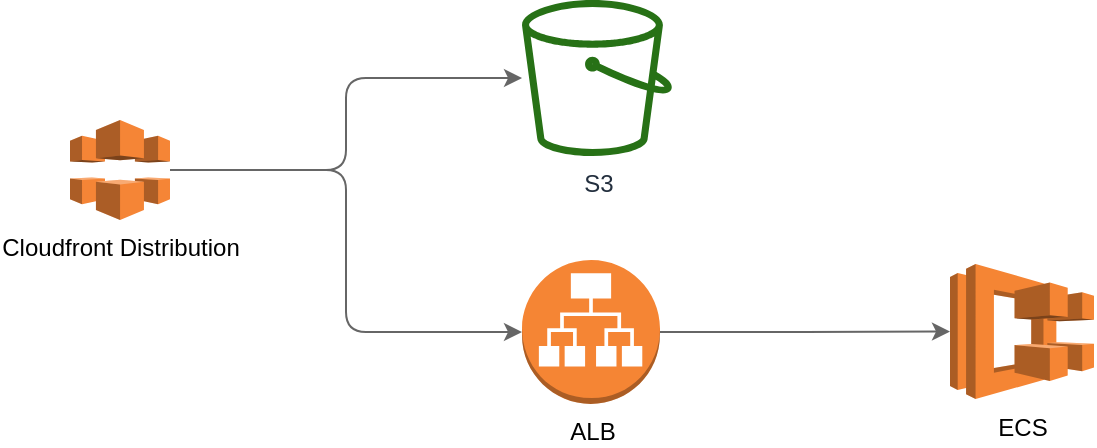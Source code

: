 <mxfile version="14.8.5" type="github"><diagram id="VDvM6ZGQYi0lNVrqk9vk" name="Page-1"><mxGraphModel dx="946" dy="531" grid="1" gridSize="10" guides="1" tooltips="1" connect="1" arrows="1" fold="1" page="1" pageScale="1" pageWidth="850" pageHeight="1100" math="0" shadow="0"><root><mxCell id="0"/><mxCell id="1" parent="0"/><mxCell id="84ZtpdJkmAsvTm-Z6-mu-5" style="edgeStyle=orthogonalEdgeStyle;rounded=1;orthogonalLoop=1;jettySize=auto;html=1;strokeColor=#666666;" edge="1" parent="1" source="84ZtpdJkmAsvTm-Z6-mu-1" target="84ZtpdJkmAsvTm-Z6-mu-2"><mxGeometry relative="1" as="geometry"/></mxCell><mxCell id="84ZtpdJkmAsvTm-Z6-mu-6" style="edgeStyle=orthogonalEdgeStyle;rounded=1;orthogonalLoop=1;jettySize=auto;html=1;entryX=0;entryY=0.5;entryDx=0;entryDy=0;entryPerimeter=0;strokeColor=#666666;" edge="1" parent="1" source="84ZtpdJkmAsvTm-Z6-mu-1" target="84ZtpdJkmAsvTm-Z6-mu-3"><mxGeometry relative="1" as="geometry"/></mxCell><mxCell id="84ZtpdJkmAsvTm-Z6-mu-1" value="Cloudfront Distribution" style="outlineConnect=0;dashed=0;verticalLabelPosition=bottom;verticalAlign=top;align=center;html=1;shape=mxgraph.aws3.cloudfront;fillColor=#F58536;gradientColor=none;" vertex="1" parent="1"><mxGeometry x="150" y="180" width="50" height="50" as="geometry"/></mxCell><mxCell id="84ZtpdJkmAsvTm-Z6-mu-2" value="S3" style="outlineConnect=0;fontColor=#232F3E;gradientColor=none;fillColor=#277116;strokeColor=none;dashed=0;verticalLabelPosition=bottom;verticalAlign=top;align=center;html=1;fontSize=12;fontStyle=0;aspect=fixed;pointerEvents=1;shape=mxgraph.aws4.bucket;" vertex="1" parent="1"><mxGeometry x="376" y="120" width="75" height="78" as="geometry"/></mxCell><mxCell id="84ZtpdJkmAsvTm-Z6-mu-7" style="edgeStyle=orthogonalEdgeStyle;rounded=0;orthogonalLoop=1;jettySize=auto;html=1;strokeColor=#666666;" edge="1" parent="1" source="84ZtpdJkmAsvTm-Z6-mu-3" target="84ZtpdJkmAsvTm-Z6-mu-4"><mxGeometry relative="1" as="geometry"/></mxCell><mxCell id="84ZtpdJkmAsvTm-Z6-mu-3" value="ALB" style="outlineConnect=0;dashed=0;verticalLabelPosition=bottom;verticalAlign=top;align=center;html=1;shape=mxgraph.aws3.application_load_balancer;fillColor=#F58534;gradientColor=none;" vertex="1" parent="1"><mxGeometry x="376" y="250" width="69" height="72" as="geometry"/></mxCell><mxCell id="84ZtpdJkmAsvTm-Z6-mu-4" value="ECS" style="outlineConnect=0;dashed=0;verticalLabelPosition=bottom;verticalAlign=top;align=center;html=1;shape=mxgraph.aws3.ecs;fillColor=#F58534;gradientColor=none;" vertex="1" parent="1"><mxGeometry x="590" y="252" width="72" height="67.5" as="geometry"/></mxCell></root></mxGraphModel></diagram></mxfile>